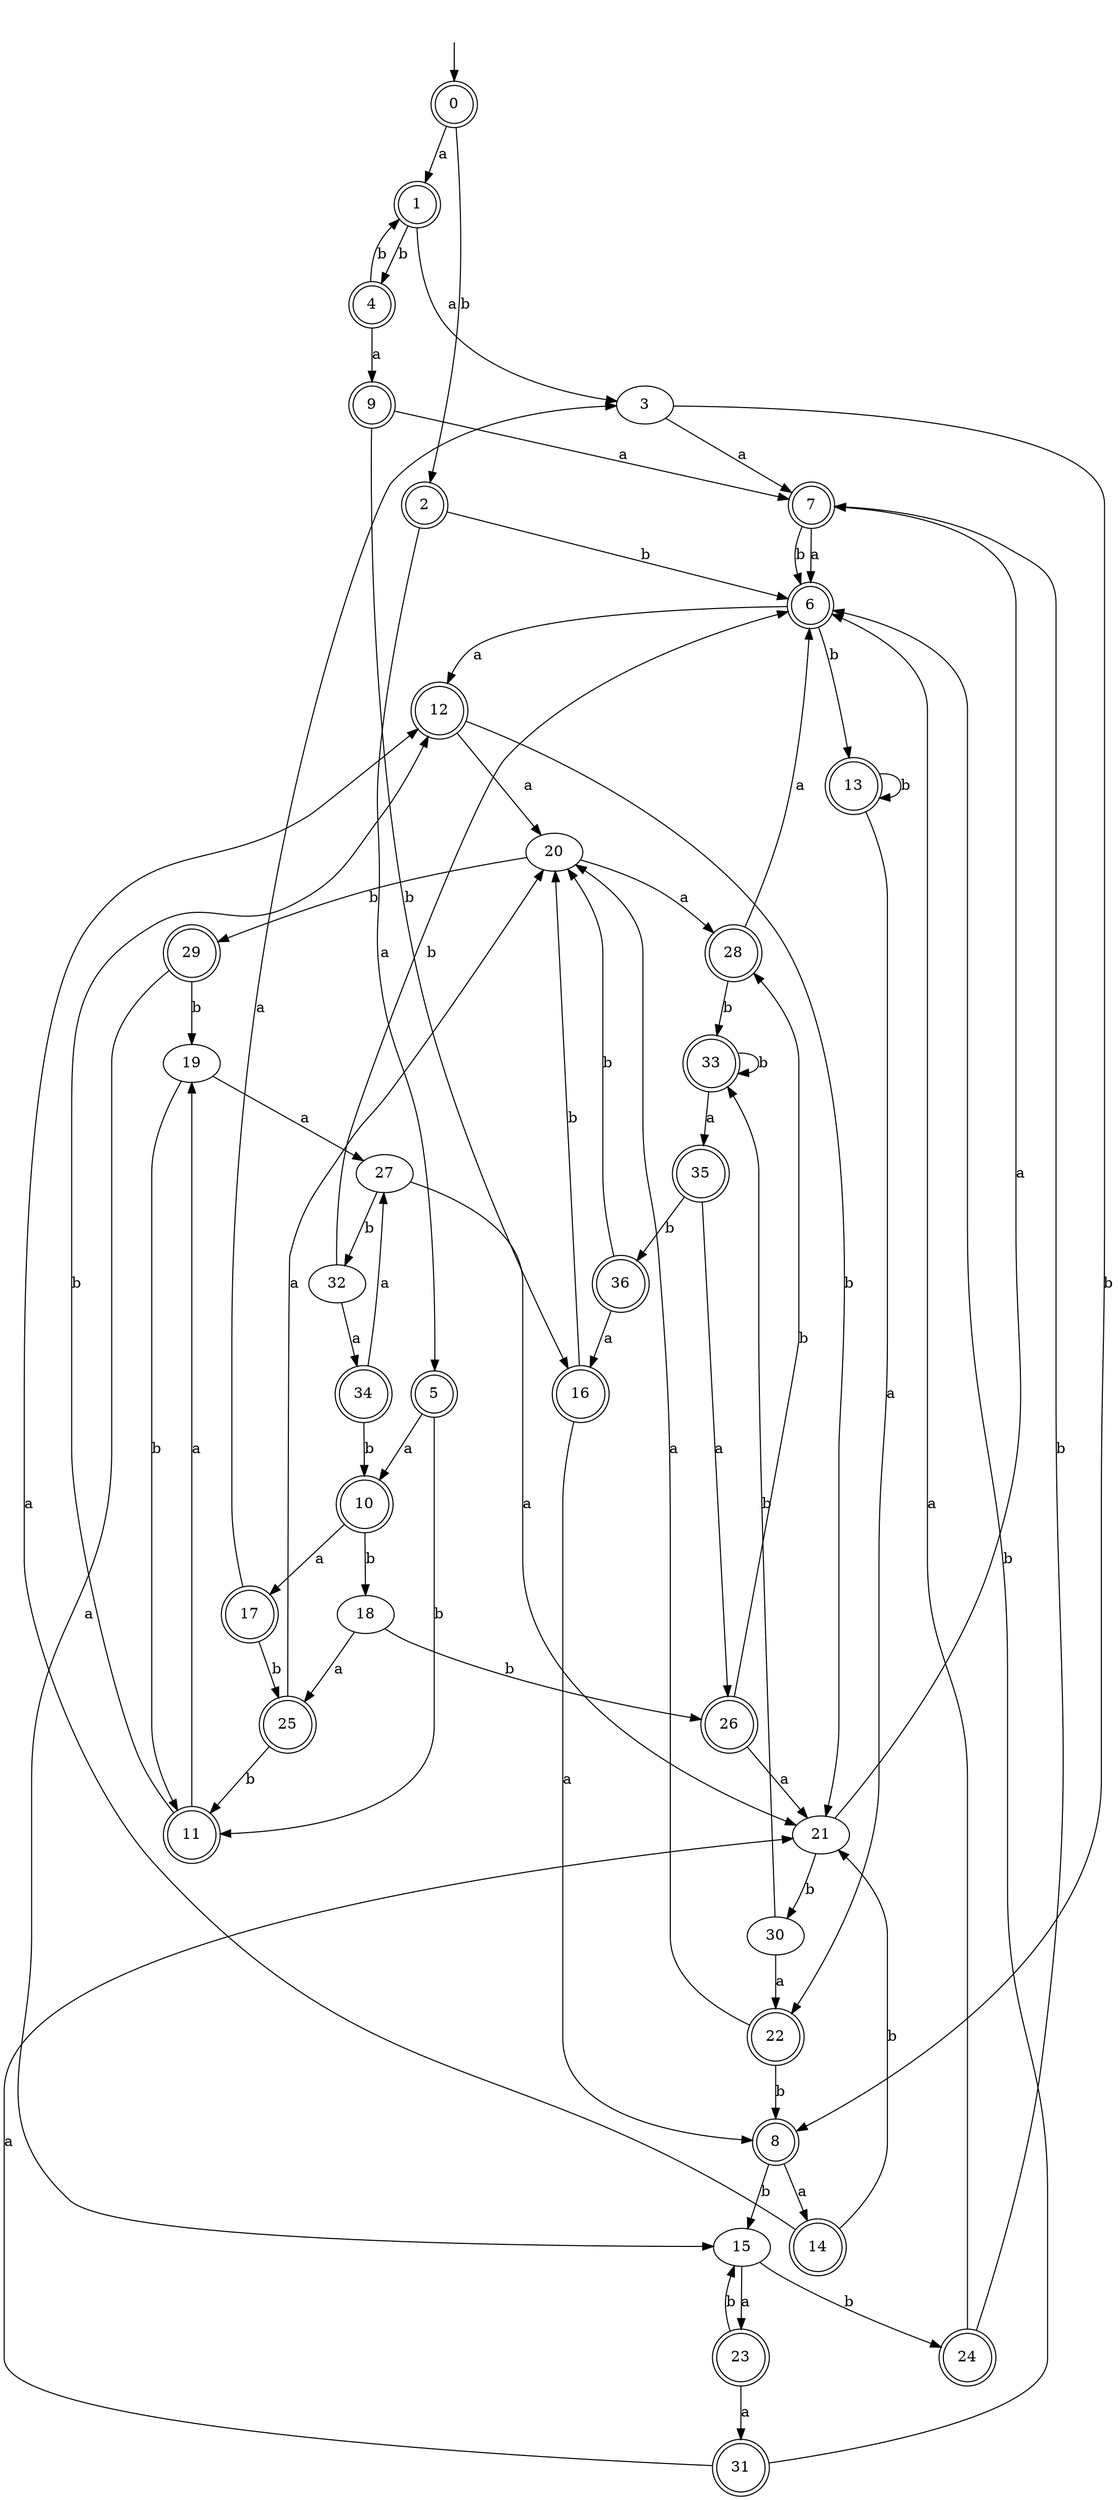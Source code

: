 digraph RandomDFA {
  __start0 [label="", shape=none];
  __start0 -> 0 [label=""];
  0 [shape=circle] [shape=doublecircle]
  0 -> 1 [label="a"]
  0 -> 2 [label="b"]
  1 [shape=doublecircle]
  1 -> 3 [label="a"]
  1 -> 4 [label="b"]
  2 [shape=doublecircle]
  2 -> 5 [label="a"]
  2 -> 6 [label="b"]
  3
  3 -> 7 [label="a"]
  3 -> 8 [label="b"]
  4 [shape=doublecircle]
  4 -> 9 [label="a"]
  4 -> 1 [label="b"]
  5 [shape=doublecircle]
  5 -> 10 [label="a"]
  5 -> 11 [label="b"]
  6 [shape=doublecircle]
  6 -> 12 [label="a"]
  6 -> 13 [label="b"]
  7 [shape=doublecircle]
  7 -> 6 [label="a"]
  7 -> 6 [label="b"]
  8 [shape=doublecircle]
  8 -> 14 [label="a"]
  8 -> 15 [label="b"]
  9 [shape=doublecircle]
  9 -> 7 [label="a"]
  9 -> 16 [label="b"]
  10 [shape=doublecircle]
  10 -> 17 [label="a"]
  10 -> 18 [label="b"]
  11 [shape=doublecircle]
  11 -> 19 [label="a"]
  11 -> 12 [label="b"]
  12 [shape=doublecircle]
  12 -> 20 [label="a"]
  12 -> 21 [label="b"]
  13 [shape=doublecircle]
  13 -> 22 [label="a"]
  13 -> 13 [label="b"]
  14 [shape=doublecircle]
  14 -> 12 [label="a"]
  14 -> 21 [label="b"]
  15
  15 -> 23 [label="a"]
  15 -> 24 [label="b"]
  16 [shape=doublecircle]
  16 -> 8 [label="a"]
  16 -> 20 [label="b"]
  17 [shape=doublecircle]
  17 -> 3 [label="a"]
  17 -> 25 [label="b"]
  18
  18 -> 25 [label="a"]
  18 -> 26 [label="b"]
  19
  19 -> 27 [label="a"]
  19 -> 11 [label="b"]
  20
  20 -> 28 [label="a"]
  20 -> 29 [label="b"]
  21
  21 -> 7 [label="a"]
  21 -> 30 [label="b"]
  22 [shape=doublecircle]
  22 -> 20 [label="a"]
  22 -> 8 [label="b"]
  23 [shape=doublecircle]
  23 -> 31 [label="a"]
  23 -> 15 [label="b"]
  24 [shape=doublecircle]
  24 -> 6 [label="a"]
  24 -> 7 [label="b"]
  25 [shape=doublecircle]
  25 -> 20 [label="a"]
  25 -> 11 [label="b"]
  26 [shape=doublecircle]
  26 -> 21 [label="a"]
  26 -> 28 [label="b"]
  27
  27 -> 21 [label="a"]
  27 -> 32 [label="b"]
  28 [shape=doublecircle]
  28 -> 6 [label="a"]
  28 -> 33 [label="b"]
  29 [shape=doublecircle]
  29 -> 15 [label="a"]
  29 -> 19 [label="b"]
  30
  30 -> 22 [label="a"]
  30 -> 33 [label="b"]
  31 [shape=doublecircle]
  31 -> 21 [label="a"]
  31 -> 6 [label="b"]
  32
  32 -> 34 [label="a"]
  32 -> 6 [label="b"]
  33 [shape=doublecircle]
  33 -> 35 [label="a"]
  33 -> 33 [label="b"]
  34 [shape=doublecircle]
  34 -> 27 [label="a"]
  34 -> 10 [label="b"]
  35 [shape=doublecircle]
  35 -> 26 [label="a"]
  35 -> 36 [label="b"]
  36 [shape=doublecircle]
  36 -> 16 [label="a"]
  36 -> 20 [label="b"]
}
